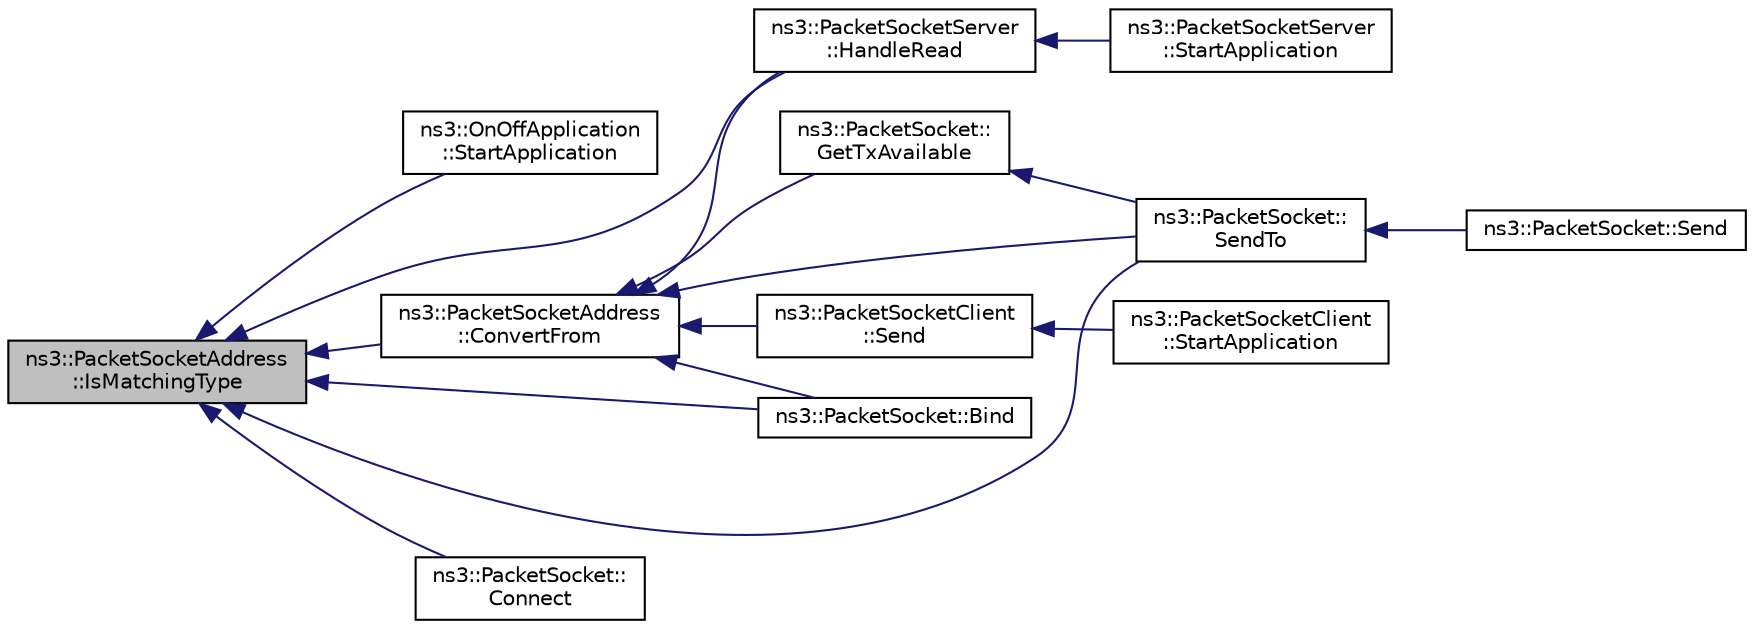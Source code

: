 digraph "ns3::PacketSocketAddress::IsMatchingType"
{
  edge [fontname="Helvetica",fontsize="10",labelfontname="Helvetica",labelfontsize="10"];
  node [fontname="Helvetica",fontsize="10",shape=record];
  rankdir="LR";
  Node1 [label="ns3::PacketSocketAddress\l::IsMatchingType",height=0.2,width=0.4,color="black", fillcolor="grey75", style="filled", fontcolor="black"];
  Node1 -> Node2 [dir="back",color="midnightblue",fontsize="10",style="solid"];
  Node2 [label="ns3::OnOffApplication\l::StartApplication",height=0.2,width=0.4,color="black", fillcolor="white", style="filled",URL="$dc/d04/classns3_1_1OnOffApplication.html#a0d9d5f0f60ec877c788c5c0e55c9587b",tooltip="Application specific startup code. "];
  Node1 -> Node3 [dir="back",color="midnightblue",fontsize="10",style="solid"];
  Node3 [label="ns3::PacketSocketAddress\l::ConvertFrom",height=0.2,width=0.4,color="black", fillcolor="white", style="filled",URL="$d7/d64/classns3_1_1PacketSocketAddress.html#ab90d0401de757d2da5bf1ad07af2ecf5"];
  Node3 -> Node4 [dir="back",color="midnightblue",fontsize="10",style="solid"];
  Node4 [label="ns3::PacketSocketClient\l::Send",height=0.2,width=0.4,color="black", fillcolor="white", style="filled",URL="$d0/dcc/classns3_1_1PacketSocketClient.html#ad3a4b71574d311bbc927ec46dc52abd0",tooltip="Send a packet. "];
  Node4 -> Node5 [dir="back",color="midnightblue",fontsize="10",style="solid"];
  Node5 [label="ns3::PacketSocketClient\l::StartApplication",height=0.2,width=0.4,color="black", fillcolor="white", style="filled",URL="$d0/dcc/classns3_1_1PacketSocketClient.html#a51fe7978d43291735b363a7060512c37",tooltip="Application specific startup code. "];
  Node3 -> Node6 [dir="back",color="midnightblue",fontsize="10",style="solid"];
  Node6 [label="ns3::PacketSocketServer\l::HandleRead",height=0.2,width=0.4,color="black", fillcolor="white", style="filled",URL="$dd/d00/classns3_1_1PacketSocketServer.html#a2ffc59a7b69f44af5f45fe8e9cf2fc85",tooltip="Handle a packet received by the application. "];
  Node6 -> Node7 [dir="back",color="midnightblue",fontsize="10",style="solid"];
  Node7 [label="ns3::PacketSocketServer\l::StartApplication",height=0.2,width=0.4,color="black", fillcolor="white", style="filled",URL="$dd/d00/classns3_1_1PacketSocketServer.html#ab0ede0184063258690b5501c52644045",tooltip="Application specific startup code. "];
  Node3 -> Node8 [dir="back",color="midnightblue",fontsize="10",style="solid"];
  Node8 [label="ns3::PacketSocket::Bind",height=0.2,width=0.4,color="black", fillcolor="white", style="filled",URL="$db/d5c/classns3_1_1PacketSocket.html#a1c50ba1bd9d23186d1c09f60d298095f",tooltip="Bind the socket to the NetDevice and register the protocol handler specified in the address..."];
  Node3 -> Node9 [dir="back",color="midnightblue",fontsize="10",style="solid"];
  Node9 [label="ns3::PacketSocket::\lGetTxAvailable",height=0.2,width=0.4,color="black", fillcolor="white", style="filled",URL="$db/d5c/classns3_1_1PacketSocket.html#a11bf40b37d8cecd2067c880244be5de4",tooltip="Returns the number of bytes which can be sent in a single call to Send. "];
  Node9 -> Node10 [dir="back",color="midnightblue",fontsize="10",style="solid"];
  Node10 [label="ns3::PacketSocket::\lSendTo",height=0.2,width=0.4,color="black", fillcolor="white", style="filled",URL="$db/d5c/classns3_1_1PacketSocket.html#a66dc5b7e29ad76f07ff46368f75b9165",tooltip="Send data to a specified peer. "];
  Node10 -> Node11 [dir="back",color="midnightblue",fontsize="10",style="solid"];
  Node11 [label="ns3::PacketSocket::Send",height=0.2,width=0.4,color="black", fillcolor="white", style="filled",URL="$db/d5c/classns3_1_1PacketSocket.html#a1fd81b9271758334d6abad658580b1a0",tooltip="Send data (or dummy data) to the remote host. "];
  Node3 -> Node10 [dir="back",color="midnightblue",fontsize="10",style="solid"];
  Node1 -> Node6 [dir="back",color="midnightblue",fontsize="10",style="solid"];
  Node1 -> Node8 [dir="back",color="midnightblue",fontsize="10",style="solid"];
  Node1 -> Node12 [dir="back",color="midnightblue",fontsize="10",style="solid"];
  Node12 [label="ns3::PacketSocket::\lConnect",height=0.2,width=0.4,color="black", fillcolor="white", style="filled",URL="$db/d5c/classns3_1_1PacketSocket.html#a31cb58ed8f925fcc962e0ae78b31fe91",tooltip="Initiate a connection to a remote host. "];
  Node1 -> Node10 [dir="back",color="midnightblue",fontsize="10",style="solid"];
}
